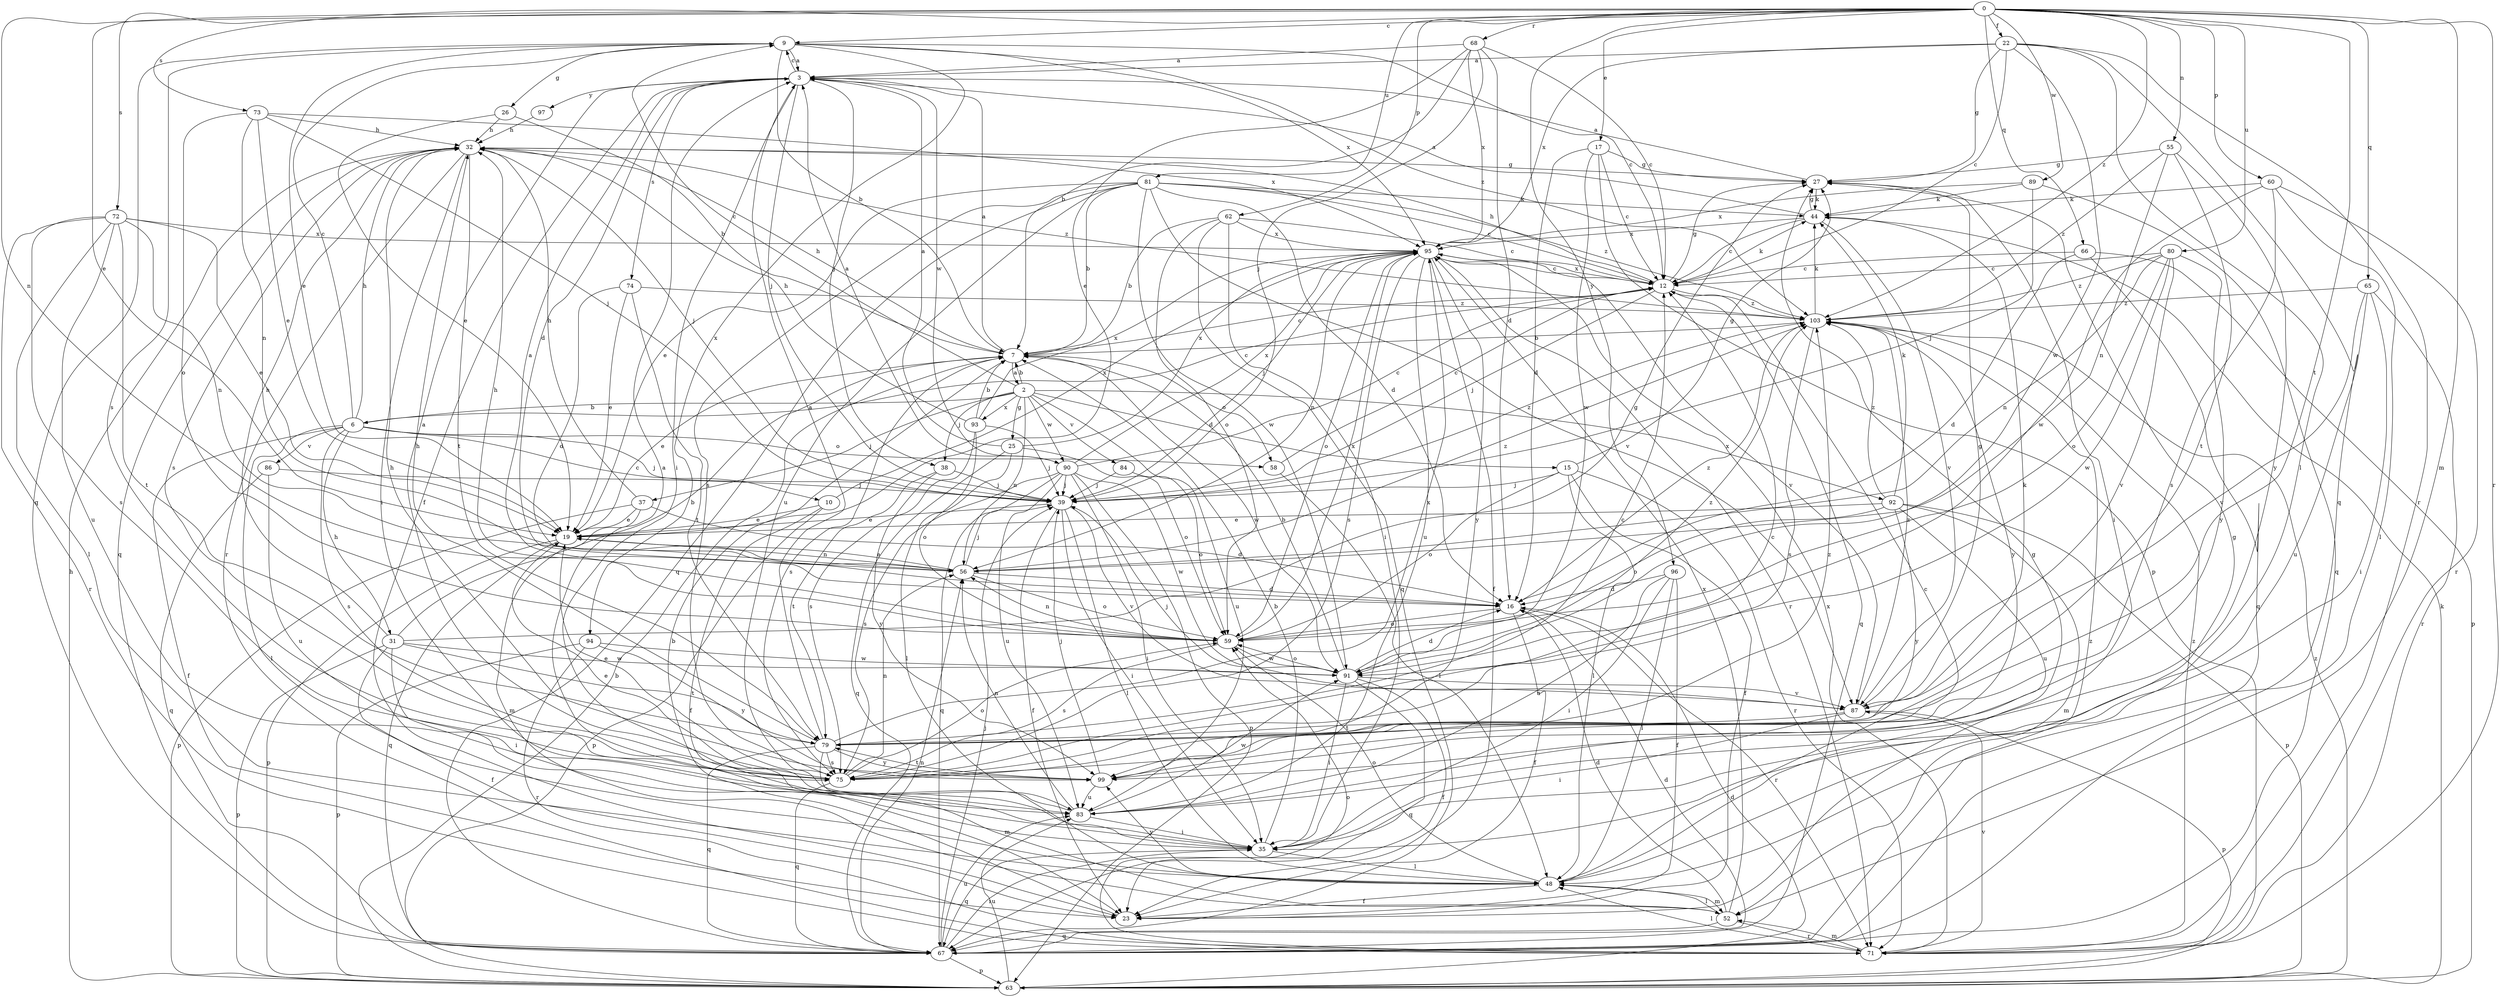 strict digraph  {
0;
2;
3;
6;
7;
9;
10;
12;
15;
16;
17;
19;
22;
23;
25;
26;
27;
31;
32;
35;
37;
38;
39;
44;
48;
52;
55;
56;
58;
59;
60;
62;
63;
65;
66;
67;
68;
71;
72;
73;
74;
75;
79;
80;
81;
83;
84;
86;
87;
89;
90;
91;
92;
93;
94;
95;
96;
97;
99;
103;
0 -> 9  [label=c];
0 -> 17  [label=e];
0 -> 19  [label=e];
0 -> 22  [label=f];
0 -> 52  [label=m];
0 -> 55  [label=n];
0 -> 56  [label=n];
0 -> 60  [label=p];
0 -> 62  [label=p];
0 -> 65  [label=q];
0 -> 66  [label=q];
0 -> 68  [label=r];
0 -> 71  [label=r];
0 -> 72  [label=s];
0 -> 73  [label=s];
0 -> 79  [label=t];
0 -> 80  [label=u];
0 -> 81  [label=u];
0 -> 89  [label=w];
0 -> 96  [label=y];
0 -> 103  [label=z];
2 -> 6  [label=b];
2 -> 7  [label=b];
2 -> 9  [label=c];
2 -> 15  [label=d];
2 -> 25  [label=g];
2 -> 37  [label=j];
2 -> 38  [label=j];
2 -> 56  [label=n];
2 -> 83  [label=u];
2 -> 84  [label=v];
2 -> 90  [label=w];
2 -> 92  [label=x];
2 -> 93  [label=x];
3 -> 9  [label=c];
3 -> 16  [label=d];
3 -> 23  [label=f];
3 -> 35  [label=i];
3 -> 38  [label=j];
3 -> 39  [label=j];
3 -> 74  [label=s];
3 -> 90  [label=w];
3 -> 97  [label=y];
6 -> 9  [label=c];
6 -> 10  [label=c];
6 -> 12  [label=c];
6 -> 23  [label=f];
6 -> 31  [label=h];
6 -> 32  [label=h];
6 -> 39  [label=j];
6 -> 48  [label=l];
6 -> 58  [label=o];
6 -> 75  [label=s];
6 -> 86  [label=v];
7 -> 2  [label=a];
7 -> 3  [label=a];
7 -> 12  [label=c];
7 -> 19  [label=e];
7 -> 32  [label=h];
7 -> 58  [label=o];
7 -> 75  [label=s];
7 -> 91  [label=w];
9 -> 3  [label=a];
9 -> 7  [label=b];
9 -> 12  [label=c];
9 -> 19  [label=e];
9 -> 26  [label=g];
9 -> 67  [label=q];
9 -> 75  [label=s];
9 -> 94  [label=x];
9 -> 95  [label=x];
9 -> 103  [label=z];
10 -> 19  [label=e];
10 -> 23  [label=f];
10 -> 63  [label=p];
10 -> 95  [label=x];
12 -> 27  [label=g];
12 -> 32  [label=h];
12 -> 39  [label=j];
12 -> 44  [label=k];
12 -> 67  [label=q];
12 -> 95  [label=x];
12 -> 103  [label=z];
15 -> 23  [label=f];
15 -> 27  [label=g];
15 -> 39  [label=j];
15 -> 48  [label=l];
15 -> 59  [label=o];
15 -> 71  [label=r];
16 -> 23  [label=f];
16 -> 59  [label=o];
16 -> 71  [label=r];
16 -> 103  [label=z];
17 -> 12  [label=c];
17 -> 16  [label=d];
17 -> 27  [label=g];
17 -> 63  [label=p];
17 -> 91  [label=w];
19 -> 56  [label=n];
19 -> 63  [label=p];
19 -> 67  [label=q];
22 -> 3  [label=a];
22 -> 12  [label=c];
22 -> 27  [label=g];
22 -> 48  [label=l];
22 -> 67  [label=q];
22 -> 71  [label=r];
22 -> 91  [label=w];
22 -> 95  [label=x];
23 -> 7  [label=b];
23 -> 27  [label=g];
25 -> 3  [label=a];
25 -> 48  [label=l];
25 -> 59  [label=o];
25 -> 67  [label=q];
25 -> 95  [label=x];
26 -> 7  [label=b];
26 -> 19  [label=e];
26 -> 32  [label=h];
27 -> 3  [label=a];
27 -> 35  [label=i];
27 -> 44  [label=k];
31 -> 7  [label=b];
31 -> 23  [label=f];
31 -> 27  [label=g];
31 -> 32  [label=h];
31 -> 35  [label=i];
31 -> 63  [label=p];
31 -> 79  [label=t];
31 -> 91  [label=w];
32 -> 27  [label=g];
32 -> 35  [label=i];
32 -> 39  [label=j];
32 -> 67  [label=q];
32 -> 71  [label=r];
32 -> 75  [label=s];
32 -> 79  [label=t];
32 -> 103  [label=z];
35 -> 3  [label=a];
35 -> 7  [label=b];
35 -> 48  [label=l];
35 -> 67  [label=q];
37 -> 16  [label=d];
37 -> 19  [label=e];
37 -> 32  [label=h];
37 -> 52  [label=m];
37 -> 63  [label=p];
38 -> 39  [label=j];
38 -> 79  [label=t];
38 -> 99  [label=y];
39 -> 19  [label=e];
39 -> 23  [label=f];
39 -> 35  [label=i];
39 -> 48  [label=l];
39 -> 87  [label=v];
39 -> 103  [label=z];
44 -> 3  [label=a];
44 -> 12  [label=c];
44 -> 27  [label=g];
44 -> 87  [label=v];
44 -> 95  [label=x];
48 -> 12  [label=c];
48 -> 23  [label=f];
48 -> 27  [label=g];
48 -> 52  [label=m];
48 -> 59  [label=o];
48 -> 99  [label=y];
52 -> 16  [label=d];
52 -> 48  [label=l];
52 -> 67  [label=q];
52 -> 71  [label=r];
52 -> 95  [label=x];
55 -> 27  [label=g];
55 -> 56  [label=n];
55 -> 79  [label=t];
55 -> 99  [label=y];
55 -> 103  [label=z];
56 -> 16  [label=d];
56 -> 19  [label=e];
56 -> 39  [label=j];
56 -> 59  [label=o];
56 -> 103  [label=z];
58 -> 12  [label=c];
58 -> 48  [label=l];
59 -> 3  [label=a];
59 -> 32  [label=h];
59 -> 56  [label=n];
59 -> 75  [label=s];
59 -> 91  [label=w];
59 -> 95  [label=x];
60 -> 44  [label=k];
60 -> 48  [label=l];
60 -> 71  [label=r];
60 -> 75  [label=s];
60 -> 91  [label=w];
62 -> 7  [label=b];
62 -> 12  [label=c];
62 -> 35  [label=i];
62 -> 59  [label=o];
62 -> 67  [label=q];
62 -> 95  [label=x];
63 -> 7  [label=b];
63 -> 16  [label=d];
63 -> 32  [label=h];
63 -> 44  [label=k];
63 -> 83  [label=u];
63 -> 103  [label=z];
65 -> 35  [label=i];
65 -> 71  [label=r];
65 -> 83  [label=u];
65 -> 87  [label=v];
65 -> 103  [label=z];
66 -> 12  [label=c];
66 -> 16  [label=d];
66 -> 63  [label=p];
66 -> 67  [label=q];
67 -> 16  [label=d];
67 -> 35  [label=i];
67 -> 39  [label=j];
67 -> 56  [label=n];
67 -> 63  [label=p];
67 -> 83  [label=u];
67 -> 103  [label=z];
68 -> 3  [label=a];
68 -> 7  [label=b];
68 -> 12  [label=c];
68 -> 16  [label=d];
68 -> 19  [label=e];
68 -> 39  [label=j];
68 -> 95  [label=x];
71 -> 48  [label=l];
71 -> 52  [label=m];
71 -> 59  [label=o];
71 -> 87  [label=v];
71 -> 95  [label=x];
71 -> 103  [label=z];
72 -> 19  [label=e];
72 -> 48  [label=l];
72 -> 56  [label=n];
72 -> 71  [label=r];
72 -> 75  [label=s];
72 -> 79  [label=t];
72 -> 83  [label=u];
72 -> 95  [label=x];
73 -> 19  [label=e];
73 -> 32  [label=h];
73 -> 39  [label=j];
73 -> 56  [label=n];
73 -> 59  [label=o];
73 -> 95  [label=x];
74 -> 16  [label=d];
74 -> 19  [label=e];
74 -> 79  [label=t];
74 -> 103  [label=z];
75 -> 3  [label=a];
75 -> 12  [label=c];
75 -> 19  [label=e];
75 -> 56  [label=n];
75 -> 59  [label=o];
75 -> 67  [label=q];
75 -> 103  [label=z];
79 -> 3  [label=a];
79 -> 12  [label=c];
79 -> 32  [label=h];
79 -> 44  [label=k];
79 -> 52  [label=m];
79 -> 67  [label=q];
79 -> 75  [label=s];
79 -> 95  [label=x];
79 -> 99  [label=y];
80 -> 12  [label=c];
80 -> 56  [label=n];
80 -> 59  [label=o];
80 -> 87  [label=v];
80 -> 91  [label=w];
80 -> 99  [label=y];
80 -> 103  [label=z];
81 -> 7  [label=b];
81 -> 12  [label=c];
81 -> 16  [label=d];
81 -> 19  [label=e];
81 -> 44  [label=k];
81 -> 67  [label=q];
81 -> 75  [label=s];
81 -> 83  [label=u];
81 -> 87  [label=v];
81 -> 91  [label=w];
81 -> 103  [label=z];
83 -> 19  [label=e];
83 -> 35  [label=i];
83 -> 56  [label=n];
83 -> 91  [label=w];
84 -> 39  [label=j];
84 -> 59  [label=o];
86 -> 39  [label=j];
86 -> 67  [label=q];
86 -> 83  [label=u];
87 -> 27  [label=g];
87 -> 35  [label=i];
87 -> 39  [label=j];
87 -> 63  [label=p];
87 -> 79  [label=t];
87 -> 103  [label=z];
89 -> 39  [label=j];
89 -> 44  [label=k];
89 -> 67  [label=q];
89 -> 95  [label=x];
90 -> 3  [label=a];
90 -> 12  [label=c];
90 -> 35  [label=i];
90 -> 39  [label=j];
90 -> 63  [label=p];
90 -> 67  [label=q];
90 -> 75  [label=s];
90 -> 83  [label=u];
90 -> 91  [label=w];
90 -> 95  [label=x];
91 -> 7  [label=b];
91 -> 16  [label=d];
91 -> 23  [label=f];
91 -> 35  [label=i];
91 -> 59  [label=o];
91 -> 67  [label=q];
91 -> 87  [label=v];
91 -> 103  [label=z];
92 -> 19  [label=e];
92 -> 44  [label=k];
92 -> 52  [label=m];
92 -> 59  [label=o];
92 -> 63  [label=p];
92 -> 83  [label=u];
92 -> 99  [label=y];
92 -> 103  [label=z];
93 -> 7  [label=b];
93 -> 32  [label=h];
93 -> 39  [label=j];
93 -> 59  [label=o];
93 -> 75  [label=s];
93 -> 95  [label=x];
94 -> 63  [label=p];
94 -> 71  [label=r];
94 -> 91  [label=w];
94 -> 99  [label=y];
95 -> 12  [label=c];
95 -> 23  [label=f];
95 -> 39  [label=j];
95 -> 56  [label=n];
95 -> 59  [label=o];
95 -> 71  [label=r];
95 -> 75  [label=s];
95 -> 83  [label=u];
95 -> 87  [label=v];
95 -> 99  [label=y];
96 -> 16  [label=d];
96 -> 23  [label=f];
96 -> 35  [label=i];
96 -> 48  [label=l];
96 -> 83  [label=u];
97 -> 32  [label=h];
99 -> 32  [label=h];
99 -> 39  [label=j];
99 -> 79  [label=t];
99 -> 83  [label=u];
103 -> 7  [label=b];
103 -> 44  [label=k];
103 -> 75  [label=s];
103 -> 99  [label=y];
}

